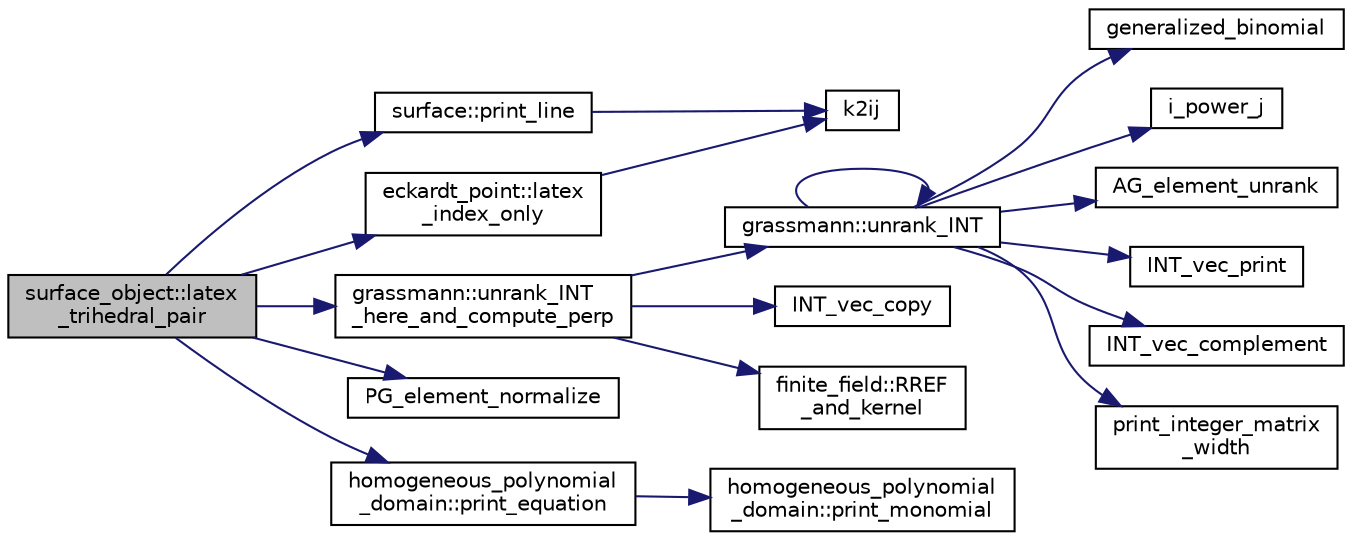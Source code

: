 digraph "surface_object::latex_trihedral_pair"
{
  edge [fontname="Helvetica",fontsize="10",labelfontname="Helvetica",labelfontsize="10"];
  node [fontname="Helvetica",fontsize="10",shape=record];
  rankdir="LR";
  Node1703 [label="surface_object::latex\l_trihedral_pair",height=0.2,width=0.4,color="black", fillcolor="grey75", style="filled", fontcolor="black"];
  Node1703 -> Node1704 [color="midnightblue",fontsize="10",style="solid",fontname="Helvetica"];
  Node1704 [label="surface::print_line",height=0.2,width=0.4,color="black", fillcolor="white", style="filled",URL="$d5/d88/classsurface.html#a3c3b2848519e60d214db736b4e397789"];
  Node1704 -> Node1705 [color="midnightblue",fontsize="10",style="solid",fontname="Helvetica"];
  Node1705 [label="k2ij",height=0.2,width=0.4,color="black", fillcolor="white", style="filled",URL="$df/dbf/sajeeb_8_c.html#a94379148acec1c2aeedad1903aa0756a"];
  Node1703 -> Node1706 [color="midnightblue",fontsize="10",style="solid",fontname="Helvetica"];
  Node1706 [label="eckardt_point::latex\l_index_only",height=0.2,width=0.4,color="black", fillcolor="white", style="filled",URL="$d6/d2e/classeckardt__point.html#af8fdbe7105921bd80a717cbdaae00e87"];
  Node1706 -> Node1705 [color="midnightblue",fontsize="10",style="solid",fontname="Helvetica"];
  Node1703 -> Node1707 [color="midnightblue",fontsize="10",style="solid",fontname="Helvetica"];
  Node1707 [label="grassmann::unrank_INT\l_here_and_compute_perp",height=0.2,width=0.4,color="black", fillcolor="white", style="filled",URL="$df/d02/classgrassmann.html#ab427dd9206f455a9e6abd6310cd007ed"];
  Node1707 -> Node1708 [color="midnightblue",fontsize="10",style="solid",fontname="Helvetica"];
  Node1708 [label="grassmann::unrank_INT",height=0.2,width=0.4,color="black", fillcolor="white", style="filled",URL="$df/d02/classgrassmann.html#a32079405b95a6da2ba1420567d762d64"];
  Node1708 -> Node1709 [color="midnightblue",fontsize="10",style="solid",fontname="Helvetica"];
  Node1709 [label="generalized_binomial",height=0.2,width=0.4,color="black", fillcolor="white", style="filled",URL="$d2/d7c/combinatorics_8_c.html#a24762dc22e45175d18ec1ec1d2556ae8"];
  Node1708 -> Node1710 [color="midnightblue",fontsize="10",style="solid",fontname="Helvetica"];
  Node1710 [label="i_power_j",height=0.2,width=0.4,color="black", fillcolor="white", style="filled",URL="$de/dc5/algebra__and__number__theory_8h.html#a39b321523e8957d701618bb5cac542b5"];
  Node1708 -> Node1711 [color="midnightblue",fontsize="10",style="solid",fontname="Helvetica"];
  Node1711 [label="AG_element_unrank",height=0.2,width=0.4,color="black", fillcolor="white", style="filled",URL="$d4/d67/geometry_8h.html#a4a33b86c87b2879b97cfa1327abe2885"];
  Node1708 -> Node1712 [color="midnightblue",fontsize="10",style="solid",fontname="Helvetica"];
  Node1712 [label="INT_vec_print",height=0.2,width=0.4,color="black", fillcolor="white", style="filled",URL="$df/dbf/sajeeb_8_c.html#a79a5901af0b47dd0d694109543c027fe"];
  Node1708 -> Node1708 [color="midnightblue",fontsize="10",style="solid",fontname="Helvetica"];
  Node1708 -> Node1713 [color="midnightblue",fontsize="10",style="solid",fontname="Helvetica"];
  Node1713 [label="INT_vec_complement",height=0.2,width=0.4,color="black", fillcolor="white", style="filled",URL="$d5/db4/io__and__os_8h.html#a2a0a724647575fcd3090c763985eb81a"];
  Node1708 -> Node1714 [color="midnightblue",fontsize="10",style="solid",fontname="Helvetica"];
  Node1714 [label="print_integer_matrix\l_width",height=0.2,width=0.4,color="black", fillcolor="white", style="filled",URL="$d5/db4/io__and__os_8h.html#aa78f3e73fc2179251bd15adbcc31573f"];
  Node1707 -> Node1715 [color="midnightblue",fontsize="10",style="solid",fontname="Helvetica"];
  Node1715 [label="INT_vec_copy",height=0.2,width=0.4,color="black", fillcolor="white", style="filled",URL="$df/dbf/sajeeb_8_c.html#ac2d875e27e009af6ec04d17254d11075"];
  Node1707 -> Node1716 [color="midnightblue",fontsize="10",style="solid",fontname="Helvetica"];
  Node1716 [label="finite_field::RREF\l_and_kernel",height=0.2,width=0.4,color="black", fillcolor="white", style="filled",URL="$df/d5a/classfinite__field.html#afdf51a97d36ccddcf8f9f969c3a10ed8"];
  Node1703 -> Node1717 [color="midnightblue",fontsize="10",style="solid",fontname="Helvetica"];
  Node1717 [label="PG_element_normalize",height=0.2,width=0.4,color="black", fillcolor="white", style="filled",URL="$d4/d67/geometry_8h.html#a5a4c3c1158bad6bab0d786c616bd0996"];
  Node1703 -> Node1718 [color="midnightblue",fontsize="10",style="solid",fontname="Helvetica"];
  Node1718 [label="homogeneous_polynomial\l_domain::print_equation",height=0.2,width=0.4,color="black", fillcolor="white", style="filled",URL="$d2/da7/classhomogeneous__polynomial__domain.html#a39fe7da58a442801d7c8be1121a57bfe"];
  Node1718 -> Node1719 [color="midnightblue",fontsize="10",style="solid",fontname="Helvetica"];
  Node1719 [label="homogeneous_polynomial\l_domain::print_monomial",height=0.2,width=0.4,color="black", fillcolor="white", style="filled",URL="$d2/da7/classhomogeneous__polynomial__domain.html#aba45b13898b259a147e45bf92a622fd8"];
}
